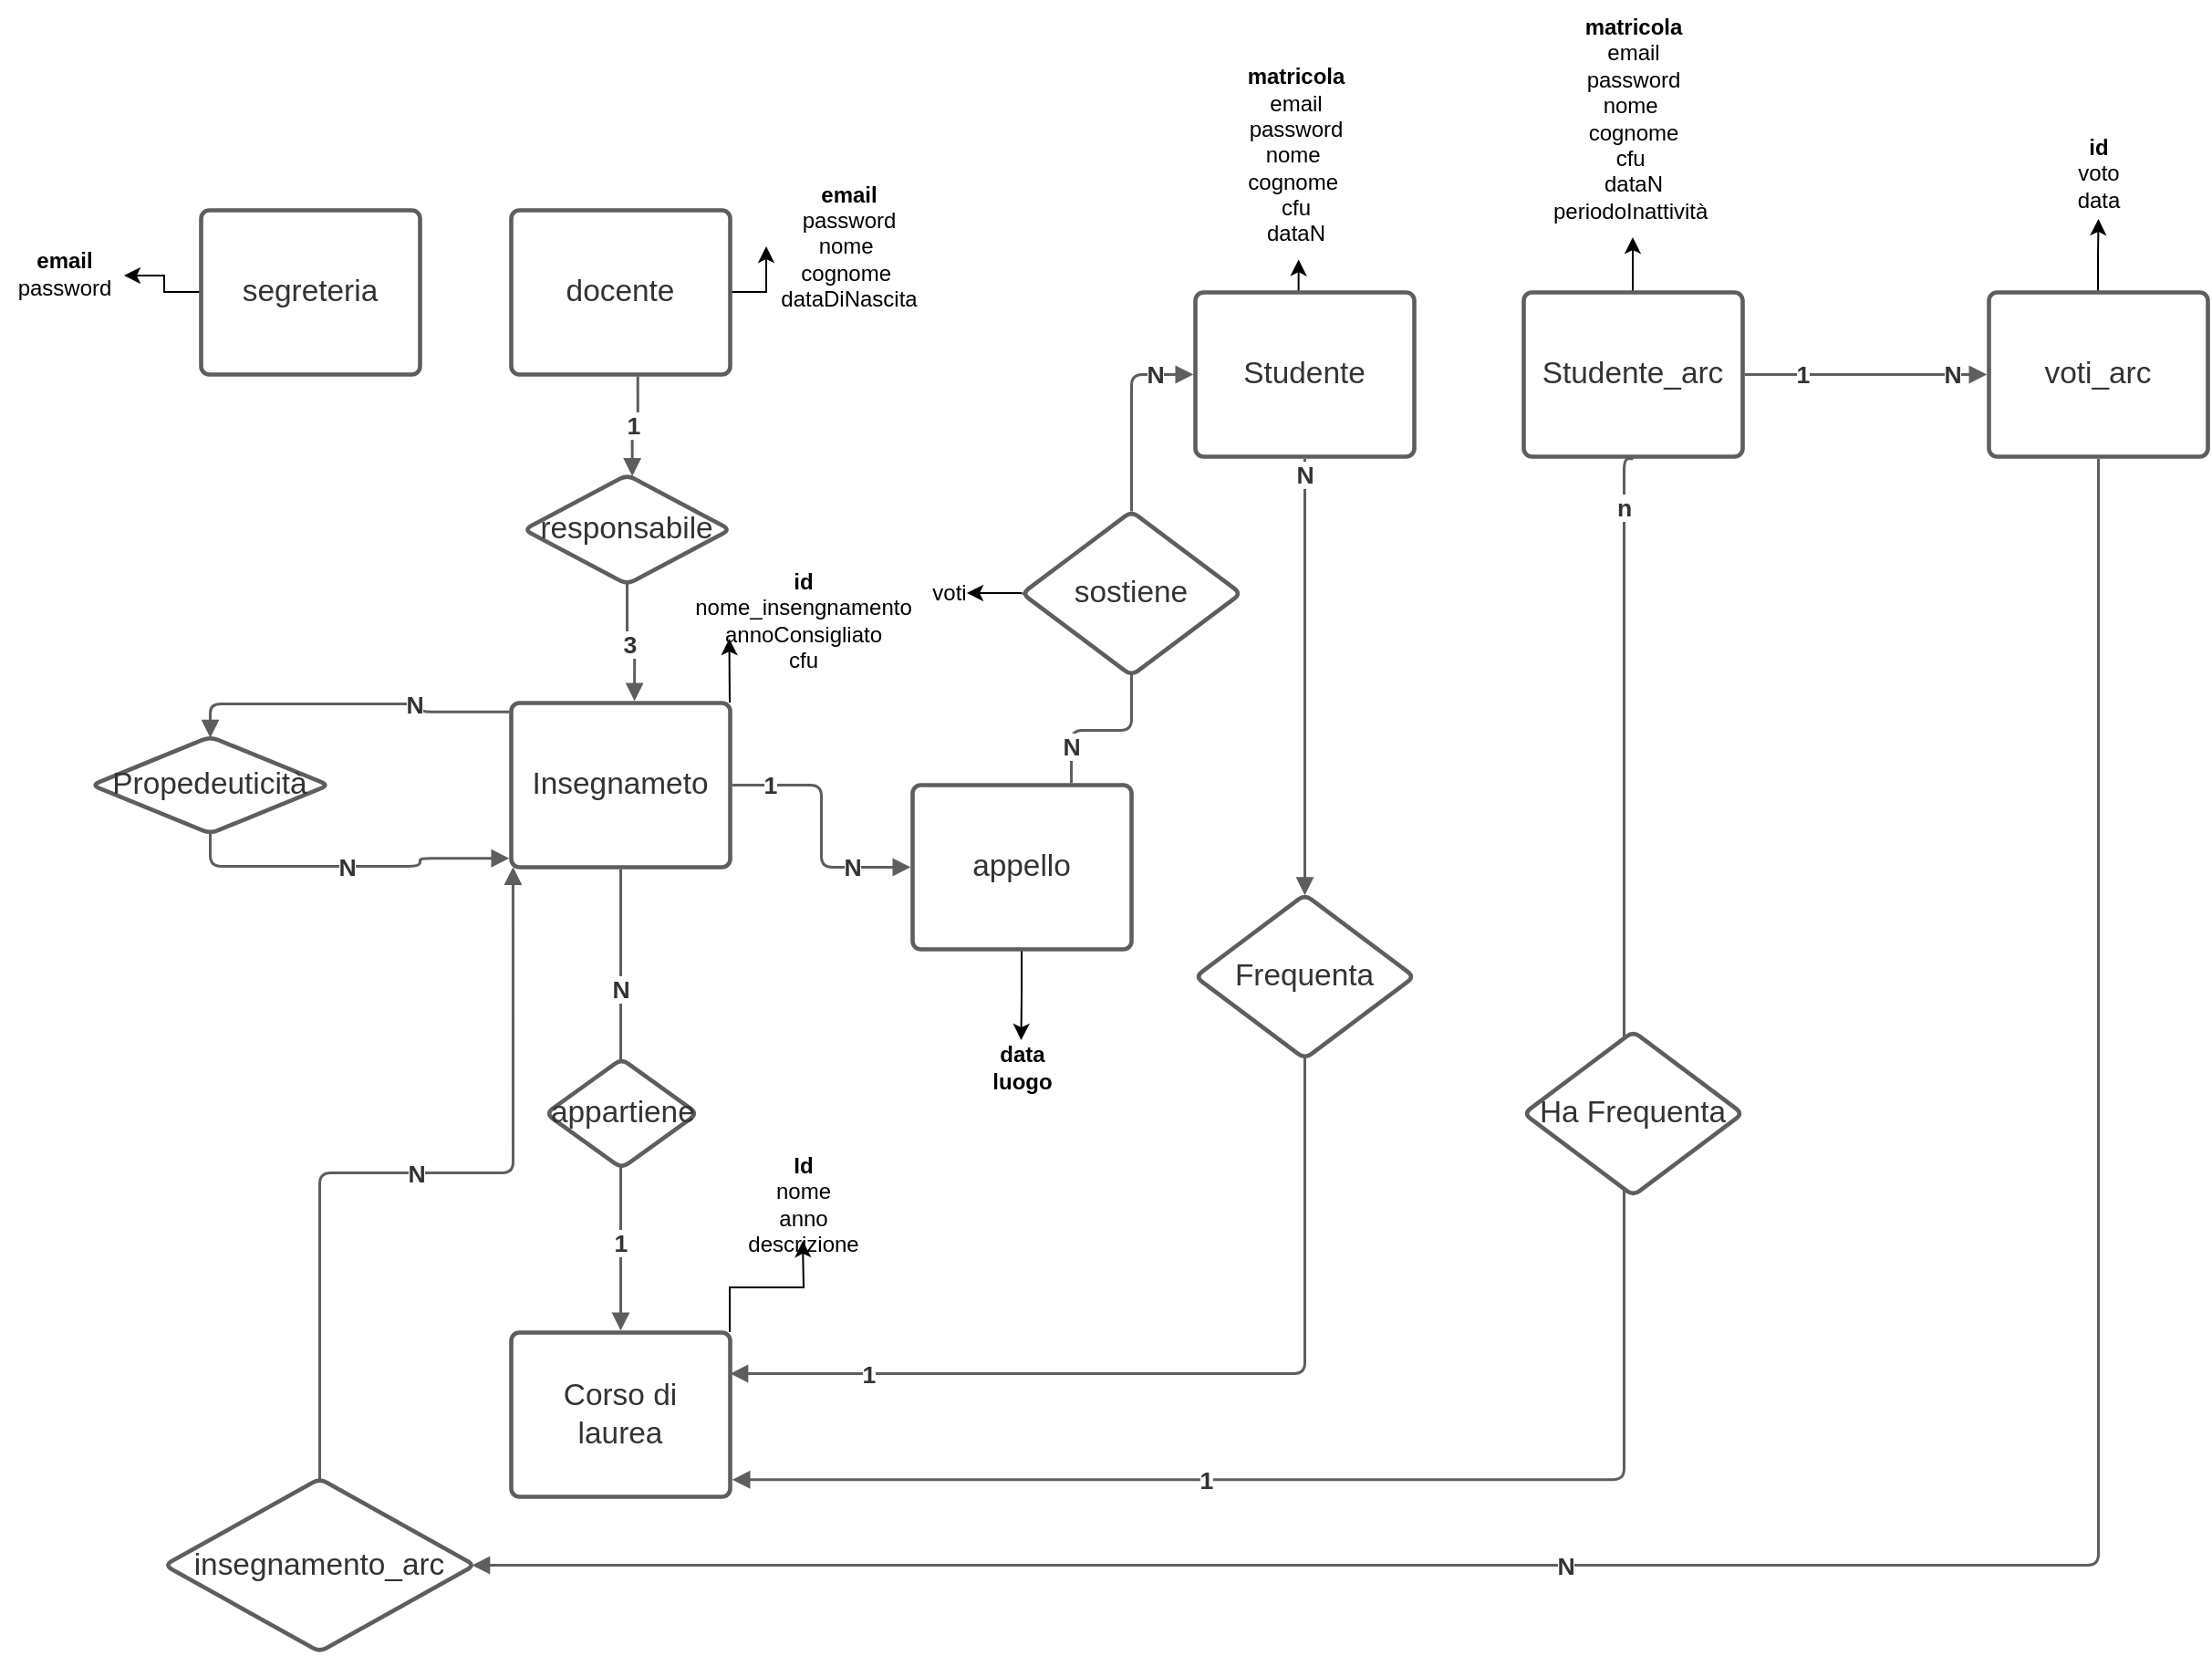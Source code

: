 <mxfile version="21.5.0" type="github">
  <diagram name="Pagina-1" id="w800GUGEdYkLCCH2qPsL">
    <mxGraphModel dx="1434" dy="750" grid="1" gridSize="10" guides="1" tooltips="1" connect="1" arrows="1" fold="1" page="1" pageScale="1" pageWidth="827" pageHeight="1169" math="0" shadow="0">
      <root>
        <mxCell id="0" />
        <mxCell id="1" parent="0" />
        <mxCell id="9bhCN26Gut4c0zC6BwJP-162" value="" style="edgeStyle=orthogonalEdgeStyle;rounded=0;orthogonalLoop=1;jettySize=auto;html=1;entryX=0.971;entryY=0.525;entryDx=0;entryDy=0;entryPerimeter=0;" parent="1" source="9bhCN26Gut4c0zC6BwJP-110" target="9bhCN26Gut4c0zC6BwJP-164" edge="1">
          <mxGeometry relative="1" as="geometry" />
        </mxCell>
        <mxCell id="9bhCN26Gut4c0zC6BwJP-110" value="segreteria" style="html=1;overflow=block;blockSpacing=1;whiteSpace=wrap;fontSize=16.7;fontColor=#333333;spacing=9;strokeColor=#5e5e5e;strokeOpacity=100;rounded=1;absoluteArcSize=1;arcSize=9;strokeWidth=2.3;lucidId=B4OZR11qyAOo;" parent="1" vertex="1">
          <mxGeometry x="490" y="185" width="120" height="90" as="geometry" />
        </mxCell>
        <mxCell id="9bhCN26Gut4c0zC6BwJP-169" style="edgeStyle=orthogonalEdgeStyle;rounded=0;orthogonalLoop=1;jettySize=auto;html=1;exitX=1;exitY=0.5;exitDx=0;exitDy=0;" parent="1" source="9bhCN26Gut4c0zC6BwJP-111" target="9bhCN26Gut4c0zC6BwJP-166" edge="1">
          <mxGeometry relative="1" as="geometry" />
        </mxCell>
        <mxCell id="9bhCN26Gut4c0zC6BwJP-111" value="docente" style="html=1;overflow=block;blockSpacing=1;whiteSpace=wrap;fontSize=16.7;fontColor=#333333;spacing=9;strokeColor=#5e5e5e;strokeOpacity=100;rounded=1;absoluteArcSize=1;arcSize=9;strokeWidth=2.3;lucidId=B4OZd3HfxgaX;" parent="1" vertex="1">
          <mxGeometry x="660" y="185" width="120" height="90" as="geometry" />
        </mxCell>
        <mxCell id="9bhCN26Gut4c0zC6BwJP-171" style="edgeStyle=orthogonalEdgeStyle;rounded=0;orthogonalLoop=1;jettySize=auto;html=1;exitX=0.5;exitY=0;exitDx=0;exitDy=0;entryX=0.523;entryY=1.02;entryDx=0;entryDy=0;entryPerimeter=0;" parent="1" source="9bhCN26Gut4c0zC6BwJP-112" target="9bhCN26Gut4c0zC6BwJP-170" edge="1">
          <mxGeometry relative="1" as="geometry" />
        </mxCell>
        <mxCell id="9bhCN26Gut4c0zC6BwJP-112" value="Studente" style="html=1;overflow=block;blockSpacing=1;whiteSpace=wrap;fontSize=16.7;fontColor=#333333;spacing=9;strokeColor=#5e5e5e;strokeOpacity=100;rounded=1;absoluteArcSize=1;arcSize=9;strokeWidth=2.3;lucidId=B4OZTsSM7oOb;" parent="1" vertex="1">
          <mxGeometry x="1035" y="230" width="120" height="90" as="geometry" />
        </mxCell>
        <mxCell id="9bhCN26Gut4c0zC6BwJP-176" style="edgeStyle=orthogonalEdgeStyle;rounded=0;orthogonalLoop=1;jettySize=auto;html=1;exitX=1;exitY=0;exitDx=0;exitDy=0;" parent="1" source="9bhCN26Gut4c0zC6BwJP-113" edge="1">
          <mxGeometry relative="1" as="geometry">
            <mxPoint x="779.737" y="420" as="targetPoint" />
          </mxGeometry>
        </mxCell>
        <mxCell id="9bhCN26Gut4c0zC6BwJP-113" value="Insegnameto " style="html=1;overflow=block;blockSpacing=1;whiteSpace=wrap;fontSize=16.7;fontColor=#333333;spacing=9;strokeColor=#5e5e5e;strokeOpacity=100;rounded=1;absoluteArcSize=1;arcSize=9;strokeWidth=2.3;lucidId=B4OZQgIaofx8;" parent="1" vertex="1">
          <mxGeometry x="660" y="455" width="120" height="90" as="geometry" />
        </mxCell>
        <mxCell id="9bhCN26Gut4c0zC6BwJP-114" value="" style="html=1;jettySize=18;whiteSpace=wrap;fontSize=13;strokeColor=#5E5E5E;strokeWidth=1.5;rounded=1;arcSize=12;edgeStyle=orthogonalEdgeStyle;startArrow=none;endArrow=block;endFill=1;exitX=0.5;exitY=1.012;exitPerimeter=0;entryX=0.5;entryY=-0.012;entryPerimeter=0;lucidId=B4OZ.L3g1Uec;" parent="1" source="9bhCN26Gut4c0zC6BwJP-113" target="9bhCN26Gut4c0zC6BwJP-117" edge="1">
          <mxGeometry width="100" height="100" relative="1" as="geometry">
            <Array as="points" />
          </mxGeometry>
        </mxCell>
        <mxCell id="9bhCN26Gut4c0zC6BwJP-115" value="N" style="text;html=1;resizable=0;labelBackgroundColor=default;align=center;verticalAlign=middle;fontStyle=1;fontColor=#333333;fontSize=13.3;" parent="9bhCN26Gut4c0zC6BwJP-114" vertex="1">
          <mxGeometry x="-0.48" relative="1" as="geometry" />
        </mxCell>
        <mxCell id="9bhCN26Gut4c0zC6BwJP-116" value="1" style="text;html=1;resizable=0;labelBackgroundColor=default;align=center;verticalAlign=middle;fontStyle=1;fontColor=#333333;fontSize=13.3;" parent="9bhCN26Gut4c0zC6BwJP-114" vertex="1">
          <mxGeometry x="0.618" relative="1" as="geometry" />
        </mxCell>
        <mxCell id="9bhCN26Gut4c0zC6BwJP-180" style="edgeStyle=orthogonalEdgeStyle;rounded=0;orthogonalLoop=1;jettySize=auto;html=1;exitX=1;exitY=0;exitDx=0;exitDy=0;" parent="1" source="9bhCN26Gut4c0zC6BwJP-117" edge="1">
          <mxGeometry relative="1" as="geometry">
            <mxPoint x="820" y="750" as="targetPoint" />
          </mxGeometry>
        </mxCell>
        <mxCell id="9bhCN26Gut4c0zC6BwJP-117" value="Corso di laurea" style="html=1;overflow=block;blockSpacing=1;whiteSpace=wrap;fontSize=16.7;fontColor=#333333;spacing=9;strokeColor=#5e5e5e;strokeOpacity=100;rounded=1;absoluteArcSize=1;arcSize=9;strokeWidth=2.3;lucidId=B4OZn7ztnUw~;" parent="1" vertex="1">
          <mxGeometry x="660" y="800" width="120" height="90" as="geometry" />
        </mxCell>
        <mxCell id="9bhCN26Gut4c0zC6BwJP-118" value="" style="html=1;jettySize=18;whiteSpace=wrap;fontSize=13;strokeColor=#5E5E5E;strokeWidth=1.5;rounded=1;arcSize=12;edgeStyle=orthogonalEdgeStyle;startArrow=none;endArrow=block;endFill=1;exitX=0.5;exitY=1.012;exitPerimeter=0;entryX=0.5;entryY=0.004;entryPerimeter=0;lucidId=B4OZARVTIOwt;" parent="1" source="9bhCN26Gut4c0zC6BwJP-112" target="9bhCN26Gut4c0zC6BwJP-138" edge="1">
          <mxGeometry width="100" height="100" relative="1" as="geometry">
            <Array as="points" />
          </mxGeometry>
        </mxCell>
        <mxCell id="9bhCN26Gut4c0zC6BwJP-119" value="N" style="text;html=1;resizable=0;labelBackgroundColor=default;align=center;verticalAlign=middle;fontStyle=1;fontColor=#333333;fontSize=13.3;" parent="9bhCN26Gut4c0zC6BwJP-118" vertex="1">
          <mxGeometry x="-0.924" relative="1" as="geometry" />
        </mxCell>
        <mxCell id="9bhCN26Gut4c0zC6BwJP-120" value="" style="html=1;jettySize=18;whiteSpace=wrap;fontSize=13;strokeColor=#5E5E5E;strokeWidth=1.5;rounded=1;arcSize=12;edgeStyle=orthogonalEdgeStyle;startArrow=none;endArrow=block;endFill=1;exitX=0.5;exitY=0.996;exitPerimeter=0;lucidId=oHYZn_mRPhZ1;entryX=1;entryY=0.25;entryDx=0;entryDy=0;" parent="1" source="9bhCN26Gut4c0zC6BwJP-138" target="9bhCN26Gut4c0zC6BwJP-117" edge="1">
          <mxGeometry width="100" height="100" relative="1" as="geometry">
            <Array as="points" />
            <mxPoint x="830" y="740" as="targetPoint" />
          </mxGeometry>
        </mxCell>
        <mxCell id="9bhCN26Gut4c0zC6BwJP-121" value="1" style="text;html=1;resizable=0;labelBackgroundColor=default;align=center;verticalAlign=middle;fontStyle=1;fontColor=#333333;fontSize=13.3;" parent="9bhCN26Gut4c0zC6BwJP-120" vertex="1">
          <mxGeometry x="0.691" relative="1" as="geometry" />
        </mxCell>
        <mxCell id="9bhCN26Gut4c0zC6BwJP-178" style="edgeStyle=orthogonalEdgeStyle;rounded=0;orthogonalLoop=1;jettySize=auto;html=1;exitX=0.5;exitY=1;exitDx=0;exitDy=0;" parent="1" source="9bhCN26Gut4c0zC6BwJP-122" edge="1">
          <mxGeometry relative="1" as="geometry">
            <mxPoint x="939.737" y="640" as="targetPoint" />
          </mxGeometry>
        </mxCell>
        <mxCell id="9bhCN26Gut4c0zC6BwJP-122" value="appello" style="html=1;overflow=block;blockSpacing=1;whiteSpace=wrap;fontSize=16.7;fontColor=#333333;spacing=9;strokeColor=#5e5e5e;strokeOpacity=100;rounded=1;absoluteArcSize=1;arcSize=9;strokeWidth=2.3;lucidId=B4OZx7JARb07;" parent="1" vertex="1">
          <mxGeometry x="880" y="500" width="120" height="90" as="geometry" />
        </mxCell>
        <mxCell id="9bhCN26Gut4c0zC6BwJP-123" value="" style="html=1;jettySize=18;whiteSpace=wrap;fontSize=13;strokeColor=#5E5E5E;strokeWidth=1.5;rounded=1;arcSize=12;edgeStyle=orthogonalEdgeStyle;startArrow=none;endArrow=block;endFill=1;exitX=1.009;exitY=0.5;exitPerimeter=0;entryX=-0.009;entryY=0.5;entryPerimeter=0;lucidId=B4OZUzYcx_Ot;" parent="1" source="9bhCN26Gut4c0zC6BwJP-113" target="9bhCN26Gut4c0zC6BwJP-122" edge="1">
          <mxGeometry width="100" height="100" relative="1" as="geometry">
            <Array as="points" />
          </mxGeometry>
        </mxCell>
        <mxCell id="9bhCN26Gut4c0zC6BwJP-124" value="1" style="text;html=1;resizable=0;labelBackgroundColor=default;align=center;verticalAlign=middle;fontStyle=1;fontColor=#333333;fontSize=13.3;" parent="9bhCN26Gut4c0zC6BwJP-123" vertex="1">
          <mxGeometry x="-0.705" relative="1" as="geometry" />
        </mxCell>
        <mxCell id="9bhCN26Gut4c0zC6BwJP-125" value="N" style="text;html=1;resizable=0;labelBackgroundColor=default;align=center;verticalAlign=middle;fontStyle=1;fontColor=#333333;fontSize=13.3;" parent="9bhCN26Gut4c0zC6BwJP-123" vertex="1">
          <mxGeometry x="0.55" relative="1" as="geometry" />
        </mxCell>
        <mxCell id="9bhCN26Gut4c0zC6BwJP-126" value="" style="html=1;jettySize=18;whiteSpace=wrap;fontSize=13;strokeColor=#5E5E5E;strokeWidth=1.5;rounded=1;arcSize=12;edgeStyle=orthogonalEdgeStyle;startArrow=none;endArrow=block;endFill=1;exitX=0.5;exitY=0;entryX=-0.009;entryY=0.5;entryPerimeter=0;lucidId=B4OZ~z.QaxXQ;exitDx=0;exitDy=0;" parent="1" source="9bhCN26Gut4c0zC6BwJP-160" target="9bhCN26Gut4c0zC6BwJP-112" edge="1">
          <mxGeometry width="100" height="100" relative="1" as="geometry">
            <Array as="points">
              <mxPoint x="1000" y="275" />
            </Array>
          </mxGeometry>
        </mxCell>
        <mxCell id="9bhCN26Gut4c0zC6BwJP-127" value="N" style="text;html=1;resizable=0;labelBackgroundColor=default;align=center;verticalAlign=middle;fontStyle=1;fontColor=#333333;fontSize=13.3;" parent="9bhCN26Gut4c0zC6BwJP-126" vertex="1">
          <mxGeometry x="0.615" relative="1" as="geometry" />
        </mxCell>
        <mxCell id="9bhCN26Gut4c0zC6BwJP-128" value="responsabile" style="html=1;overflow=block;blockSpacing=1;whiteSpace=wrap;rhombus;fontSize=16.7;fontColor=#333333;spacing=3.8;strokeColor=#5e5e5e;strokeOpacity=100;rounded=1;absoluteArcSize=1;arcSize=9;strokeWidth=2.3;lucidId=R4OZEybF4Rif;" parent="1" vertex="1">
          <mxGeometry x="667" y="330" width="113" height="60" as="geometry" />
        </mxCell>
        <mxCell id="9bhCN26Gut4c0zC6BwJP-129" value="" style="html=1;jettySize=18;whiteSpace=wrap;fontSize=13;strokeColor=#5E5E5E;strokeWidth=1.5;rounded=1;arcSize=12;edgeStyle=orthogonalEdgeStyle;startArrow=none;endArrow=block;endFill=1;exitX=0.578;exitY=1.012;exitPerimeter=0;entryX=0.525;entryY=0.012;entryPerimeter=0;lucidId=94OZlLDKnTJo;" parent="1" source="9bhCN26Gut4c0zC6BwJP-111" target="9bhCN26Gut4c0zC6BwJP-128" edge="1">
          <mxGeometry width="100" height="100" relative="1" as="geometry">
            <Array as="points" />
          </mxGeometry>
        </mxCell>
        <mxCell id="9bhCN26Gut4c0zC6BwJP-130" value="1" style="text;html=1;resizable=0;labelBackgroundColor=default;align=center;verticalAlign=middle;fontStyle=1;fontColor=#333333;fontSize=13.3;" parent="9bhCN26Gut4c0zC6BwJP-129" vertex="1">
          <mxGeometry relative="1" as="geometry" />
        </mxCell>
        <mxCell id="9bhCN26Gut4c0zC6BwJP-131" value="" style="html=1;jettySize=18;whiteSpace=wrap;fontSize=13;strokeColor=#5E5E5E;strokeWidth=1.5;rounded=1;arcSize=12;edgeStyle=orthogonalEdgeStyle;startArrow=none;endArrow=block;endFill=1;exitX=0.5;exitY=0.992;exitPerimeter=0;entryX=0.563;entryY=-0.012;entryPerimeter=0;lucidId=_4OZeDb4.g6T;" parent="1" source="9bhCN26Gut4c0zC6BwJP-128" target="9bhCN26Gut4c0zC6BwJP-113" edge="1">
          <mxGeometry width="100" height="100" relative="1" as="geometry">
            <Array as="points" />
          </mxGeometry>
        </mxCell>
        <mxCell id="9bhCN26Gut4c0zC6BwJP-132" value="3" style="text;html=1;resizable=0;labelBackgroundColor=default;align=center;verticalAlign=middle;fontStyle=1;fontColor=#333333;fontSize=13.3;" parent="9bhCN26Gut4c0zC6BwJP-131" vertex="1">
          <mxGeometry relative="1" as="geometry" />
        </mxCell>
        <mxCell id="9bhCN26Gut4c0zC6BwJP-133" value="Propedeuticità" style="html=1;overflow=block;blockSpacing=1;whiteSpace=wrap;rhombus;fontSize=16.7;fontColor=#333333;spacing=3.8;strokeColor=#5e5e5e;strokeOpacity=100;rounded=1;absoluteArcSize=1;arcSize=9;strokeWidth=2.3;lucidId=iEYZwo-T4-ZH;" parent="1" vertex="1">
          <mxGeometry x="430" y="473.5" width="130" height="53" as="geometry" />
        </mxCell>
        <mxCell id="9bhCN26Gut4c0zC6BwJP-134" value="" style="html=1;jettySize=18;whiteSpace=wrap;fontSize=13;strokeColor=#5E5E5E;strokeWidth=1.5;rounded=1;arcSize=12;edgeStyle=orthogonalEdgeStyle;startArrow=none;endArrow=block;endFill=1;exitX=-0.009;exitY=0.054;exitPerimeter=0;entryX=0.5;entryY=0.011;entryPerimeter=0;lucidId=FEYZbTeTJsp9;" parent="1" source="9bhCN26Gut4c0zC6BwJP-113" target="9bhCN26Gut4c0zC6BwJP-133" edge="1">
          <mxGeometry width="100" height="100" relative="1" as="geometry">
            <Array as="points" />
          </mxGeometry>
        </mxCell>
        <mxCell id="9bhCN26Gut4c0zC6BwJP-135" value="N" style="text;html=1;resizable=0;labelBackgroundColor=default;align=center;verticalAlign=middle;fontStyle=1;fontColor=#333333;fontSize=13.3;" parent="9bhCN26Gut4c0zC6BwJP-134" vertex="1">
          <mxGeometry x="-0.396" relative="1" as="geometry" />
        </mxCell>
        <mxCell id="9bhCN26Gut4c0zC6BwJP-136" value="" style="html=1;jettySize=18;whiteSpace=wrap;fontSize=13.3;fontColor=#333333;fontStyle=1;strokeColor=#5E5E5E;strokeWidth=1.5;rounded=1;arcSize=12;edgeStyle=orthogonalEdgeStyle;startArrow=none;endArrow=block;endFill=1;exitX=0.5;exitY=0.989;exitPerimeter=0;entryX=-0.009;entryY=0.946;entryPerimeter=0;lucidId=LEYZEK._amQ8;" parent="1" source="9bhCN26Gut4c0zC6BwJP-133" target="9bhCN26Gut4c0zC6BwJP-113" edge="1">
          <mxGeometry width="100" height="100" relative="1" as="geometry">
            <Array as="points" />
          </mxGeometry>
        </mxCell>
        <mxCell id="9bhCN26Gut4c0zC6BwJP-137" value="N" style="text;html=1;resizable=0;labelBackgroundColor=default;align=center;verticalAlign=middle;fontStyle=1;fontColor=#333333;fontSize=13.3;" parent="9bhCN26Gut4c0zC6BwJP-136" vertex="1">
          <mxGeometry relative="1" as="geometry" />
        </mxCell>
        <mxCell id="9bhCN26Gut4c0zC6BwJP-138" value="Frequenta" style="html=1;overflow=block;blockSpacing=1;whiteSpace=wrap;rhombus;fontSize=16.7;fontColor=#333333;spacing=3.8;strokeColor=#5e5e5e;strokeOpacity=100;rounded=1;absoluteArcSize=1;arcSize=9;strokeWidth=2.3;lucidId=oHYZX1_Z4XjT;" parent="1" vertex="1">
          <mxGeometry x="1035" y="560" width="120" height="90" as="geometry" />
        </mxCell>
        <mxCell id="9bhCN26Gut4c0zC6BwJP-143" value="appartiene" style="html=1;overflow=block;blockSpacing=1;whiteSpace=wrap;rhombus;fontSize=16.7;fontColor=#333333;spacing=3.8;strokeColor=#5e5e5e;strokeOpacity=100;rounded=1;absoluteArcSize=1;arcSize=9;strokeWidth=2.3;lucidId=c~YZCZ.ngGNq;" parent="1" vertex="1">
          <mxGeometry x="679" y="650" width="83" height="60" as="geometry" />
        </mxCell>
        <mxCell id="9bhCN26Gut4c0zC6BwJP-173" style="edgeStyle=orthogonalEdgeStyle;rounded=0;orthogonalLoop=1;jettySize=auto;html=1;exitX=0.5;exitY=0;exitDx=0;exitDy=0;" parent="1" source="9bhCN26Gut4c0zC6BwJP-144" target="9bhCN26Gut4c0zC6BwJP-172" edge="1">
          <mxGeometry relative="1" as="geometry" />
        </mxCell>
        <mxCell id="9bhCN26Gut4c0zC6BwJP-144" value="Studente_arc" style="html=1;overflow=block;blockSpacing=1;whiteSpace=wrap;fontSize=16.7;fontColor=#333333;spacing=9;strokeColor=#5e5e5e;strokeOpacity=100;rounded=1;absoluteArcSize=1;arcSize=9;strokeWidth=2.3;lucidId=5dZZgvOSPA.B;" parent="1" vertex="1">
          <mxGeometry x="1215" y="230" width="120" height="90" as="geometry" />
        </mxCell>
        <mxCell id="9bhCN26Gut4c0zC6BwJP-145" value="" style="html=1;jettySize=18;whiteSpace=wrap;fontSize=13;strokeColor=#5E5E5E;strokeWidth=1.5;rounded=1;arcSize=12;edgeStyle=orthogonalEdgeStyle;startArrow=none;endArrow=block;endFill=1;exitX=0.5;exitY=1.012;exitPerimeter=0;entryX=1.009;entryY=0.896;entryPerimeter=0;lucidId=xfZZUOoOEuDS;" parent="1" source="9bhCN26Gut4c0zC6BwJP-144" target="9bhCN26Gut4c0zC6BwJP-117" edge="1">
          <mxGeometry width="100" height="100" relative="1" as="geometry">
            <Array as="points">
              <mxPoint x="1270" y="321" />
              <mxPoint x="1270" y="881" />
            </Array>
          </mxGeometry>
        </mxCell>
        <mxCell id="9bhCN26Gut4c0zC6BwJP-146" value="1" style="text;html=1;resizable=0;labelBackgroundColor=default;align=center;verticalAlign=middle;fontStyle=1;fontColor=#333333;fontSize=13.3;" parent="9bhCN26Gut4c0zC6BwJP-145" vertex="1">
          <mxGeometry x="0.507" relative="1" as="geometry" />
        </mxCell>
        <mxCell id="9bhCN26Gut4c0zC6BwJP-147" value="n" style="text;html=1;resizable=0;labelBackgroundColor=default;align=center;verticalAlign=middle;fontStyle=1;fontColor=#333333;fontSize=13.3;" parent="9bhCN26Gut4c0zC6BwJP-145" vertex="1">
          <mxGeometry x="-0.939" relative="1" as="geometry" />
        </mxCell>
        <mxCell id="9bhCN26Gut4c0zC6BwJP-148" value="Ha Frequenta" style="html=1;overflow=block;blockSpacing=1;whiteSpace=wrap;rhombus;fontSize=16.7;fontColor=#333333;spacing=3.8;strokeColor=#5e5e5e;strokeOpacity=100;rounded=1;absoluteArcSize=1;arcSize=9;strokeWidth=2.3;lucidId=TfZZtY_4Y-ry;" parent="1" vertex="1">
          <mxGeometry x="1215" y="635" width="120" height="90" as="geometry" />
        </mxCell>
        <mxCell id="9bhCN26Gut4c0zC6BwJP-149" value="" style="html=1;jettySize=18;whiteSpace=wrap;fontSize=13;strokeColor=#5E5E5E;strokeWidth=1.5;rounded=1;arcSize=12;edgeStyle=orthogonalEdgeStyle;startArrow=none;endArrow=block;endFill=1;exitX=1.009;exitY=0.5;exitPerimeter=0;entryX=-0.009;entryY=0.5;entryPerimeter=0;lucidId=skZZ8j4ZDPYh;" parent="1" source="9bhCN26Gut4c0zC6BwJP-144" target="9bhCN26Gut4c0zC6BwJP-152" edge="1">
          <mxGeometry width="100" height="100" relative="1" as="geometry">
            <Array as="points" />
          </mxGeometry>
        </mxCell>
        <mxCell id="9bhCN26Gut4c0zC6BwJP-150" value="1" style="text;html=1;resizable=0;labelBackgroundColor=default;align=center;verticalAlign=middle;fontStyle=1;fontColor=#333333;fontSize=13.3;" parent="9bhCN26Gut4c0zC6BwJP-149" vertex="1">
          <mxGeometry x="-0.521" relative="1" as="geometry" />
        </mxCell>
        <mxCell id="9bhCN26Gut4c0zC6BwJP-151" value="N" style="text;html=1;resizable=0;labelBackgroundColor=default;align=center;verticalAlign=middle;fontStyle=1;fontColor=#333333;fontSize=13.3;" parent="9bhCN26Gut4c0zC6BwJP-149" vertex="1">
          <mxGeometry x="0.713" relative="1" as="geometry" />
        </mxCell>
        <mxCell id="9bhCN26Gut4c0zC6BwJP-182" style="edgeStyle=orthogonalEdgeStyle;rounded=0;orthogonalLoop=1;jettySize=auto;html=1;exitX=0.5;exitY=0;exitDx=0;exitDy=0;" parent="1" source="9bhCN26Gut4c0zC6BwJP-152" edge="1">
          <mxGeometry relative="1" as="geometry">
            <mxPoint x="1530.263" y="190" as="targetPoint" />
          </mxGeometry>
        </mxCell>
        <mxCell id="9bhCN26Gut4c0zC6BwJP-152" value="voti_arc" style="html=1;overflow=block;blockSpacing=1;whiteSpace=wrap;fontSize=16.7;fontColor=#333333;spacing=9;strokeColor=#5e5e5e;strokeOpacity=100;rounded=1;absoluteArcSize=1;arcSize=9;strokeWidth=2.3;lucidId=IkZZc8FUXFHt;" parent="1" vertex="1">
          <mxGeometry x="1470" y="230" width="120" height="90" as="geometry" />
        </mxCell>
        <mxCell id="9bhCN26Gut4c0zC6BwJP-153" value="" style="html=1;jettySize=18;whiteSpace=wrap;fontSize=13;strokeColor=#5E5E5E;strokeWidth=1.5;rounded=1;arcSize=12;edgeStyle=orthogonalEdgeStyle;startArrow=none;endArrow=block;endFill=1;exitX=0.5;exitY=1.012;exitPerimeter=0;entryX=0.991;entryY=0.5;entryPerimeter=0;lucidId=Bbj04BpzYJIC;" parent="1" source="9bhCN26Gut4c0zC6BwJP-152" target="9bhCN26Gut4c0zC6BwJP-155" edge="1">
          <mxGeometry width="100" height="100" relative="1" as="geometry">
            <Array as="points">
              <mxPoint x="1530" y="928" />
            </Array>
          </mxGeometry>
        </mxCell>
        <mxCell id="9bhCN26Gut4c0zC6BwJP-154" value="N" style="text;html=1;resizable=0;labelBackgroundColor=default;align=center;verticalAlign=middle;fontStyle=1;fontColor=#333333;fontSize=13.3;" parent="9bhCN26Gut4c0zC6BwJP-153" vertex="1">
          <mxGeometry x="0.2" relative="1" as="geometry" />
        </mxCell>
        <mxCell id="9bhCN26Gut4c0zC6BwJP-155" value="insegnamento_arc" style="html=1;overflow=block;blockSpacing=1;whiteSpace=wrap;rhombus;fontSize=16.7;fontColor=#333333;spacing=3.8;strokeColor=#5e5e5e;strokeOpacity=100;rounded=1;absoluteArcSize=1;arcSize=9;strokeWidth=2.3;lucidId=Cbj0WAT~JnRN;" parent="1" vertex="1">
          <mxGeometry x="470" y="880" width="170" height="95" as="geometry" />
        </mxCell>
        <mxCell id="9bhCN26Gut4c0zC6BwJP-156" value="" style="html=1;jettySize=18;whiteSpace=wrap;fontSize=13.3;fontColor=#333333;fontStyle=1;strokeColor=#5E5E5E;strokeWidth=1.5;rounded=1;arcSize=12;edgeStyle=orthogonalEdgeStyle;startArrow=none;endArrow=block;endFill=1;exitX=0.5;exitY=0.004;exitPerimeter=0;entryX=0.008;entryY=0.998;entryPerimeter=0;lucidId=Kbj07FkLkneO;" parent="1" source="9bhCN26Gut4c0zC6BwJP-155" target="9bhCN26Gut4c0zC6BwJP-113" edge="1">
          <mxGeometry width="100" height="100" relative="1" as="geometry">
            <Array as="points" />
          </mxGeometry>
        </mxCell>
        <mxCell id="9bhCN26Gut4c0zC6BwJP-157" value="N" style="text;html=1;resizable=0;labelBackgroundColor=default;align=center;verticalAlign=middle;fontStyle=1;fontColor=#333333;fontSize=13.3;" parent="9bhCN26Gut4c0zC6BwJP-156" vertex="1">
          <mxGeometry relative="1" as="geometry" />
        </mxCell>
        <mxCell id="9bhCN26Gut4c0zC6BwJP-158" value="" style="html=1;jettySize=18;whiteSpace=wrap;fontSize=13;strokeColor=#5E5E5E;strokeWidth=1.5;rounded=1;arcSize=12;edgeStyle=orthogonalEdgeStyle;startArrow=none;endArrow=block;endFill=1;exitX=0.725;exitY=-0.012;exitPerimeter=0;entryX=-0.009;entryY=0.5;entryPerimeter=0;lucidId=B4OZ~z.QaxXQ;" parent="1" source="9bhCN26Gut4c0zC6BwJP-122" target="9bhCN26Gut4c0zC6BwJP-160" edge="1">
          <mxGeometry width="100" height="100" relative="1" as="geometry">
            <Array as="points">
              <mxPoint x="967" y="470" />
              <mxPoint x="1000" y="470" />
              <mxPoint x="1000" y="395" />
            </Array>
            <mxPoint x="987" y="454" as="sourcePoint" />
            <mxPoint x="1034" y="275" as="targetPoint" />
          </mxGeometry>
        </mxCell>
        <mxCell id="9bhCN26Gut4c0zC6BwJP-159" value="N" style="text;html=1;resizable=0;labelBackgroundColor=default;align=center;verticalAlign=middle;fontStyle=1;fontColor=#333333;fontSize=13.3;" parent="9bhCN26Gut4c0zC6BwJP-158" vertex="1">
          <mxGeometry x="-0.791" relative="1" as="geometry" />
        </mxCell>
        <mxCell id="9bhCN26Gut4c0zC6BwJP-174" style="edgeStyle=orthogonalEdgeStyle;rounded=0;orthogonalLoop=1;jettySize=auto;html=1;exitX=0;exitY=0.5;exitDx=0;exitDy=0;" parent="1" source="9bhCN26Gut4c0zC6BwJP-160" edge="1">
          <mxGeometry relative="1" as="geometry">
            <mxPoint x="910" y="395.211" as="targetPoint" />
          </mxGeometry>
        </mxCell>
        <mxCell id="9bhCN26Gut4c0zC6BwJP-160" value="sostiene" style="html=1;overflow=block;blockSpacing=1;whiteSpace=wrap;rhombus;fontSize=16.7;fontColor=#333333;spacing=3.8;strokeColor=#5e5e5e;strokeOpacity=100;rounded=1;absoluteArcSize=1;arcSize=9;strokeWidth=2.3;lucidId=sKYZkQtYEGgU;" parent="1" vertex="1">
          <mxGeometry x="940" y="350" width="120" height="90" as="geometry" />
        </mxCell>
        <mxCell id="9bhCN26Gut4c0zC6BwJP-164" value="&lt;b&gt;email&lt;/b&gt;&lt;br&gt;password&lt;br&gt;" style="text;html=1;align=center;verticalAlign=middle;resizable=0;points=[];autosize=1;strokeColor=none;fillColor=none;" parent="1" vertex="1">
          <mxGeometry x="380" y="200" width="70" height="40" as="geometry" />
        </mxCell>
        <mxCell id="9bhCN26Gut4c0zC6BwJP-166" value="&lt;b&gt;email&lt;/b&gt;&lt;br&gt;password&lt;br&gt;nome&amp;nbsp;&lt;br&gt;cognome&amp;nbsp;&lt;br&gt;dataDiNascita" style="text;html=1;align=center;verticalAlign=middle;resizable=0;points=[];autosize=1;strokeColor=none;fillColor=none;" parent="1" vertex="1">
          <mxGeometry x="795" y="160" width="100" height="90" as="geometry" />
        </mxCell>
        <mxCell id="9bhCN26Gut4c0zC6BwJP-170" value="&lt;b&gt;matricola&lt;/b&gt;&lt;br&gt;email&lt;br&gt;password&lt;br&gt;nome&amp;nbsp;&lt;br&gt;cognome&amp;nbsp;&lt;br&gt;cfu&lt;br&gt;dataN" style="text;html=1;align=center;verticalAlign=middle;resizable=0;points=[];autosize=1;strokeColor=none;fillColor=none;" parent="1" vertex="1">
          <mxGeometry x="1050" y="100" width="80" height="110" as="geometry" />
        </mxCell>
        <mxCell id="9bhCN26Gut4c0zC6BwJP-172" value="&lt;b&gt;matricola&lt;/b&gt;&lt;br&gt;email&lt;br&gt;password&lt;br&gt;nome&amp;nbsp;&lt;br&gt;cognome&lt;br&gt;cfu&amp;nbsp;&lt;br&gt;dataN&lt;br&gt;periodoInattività&amp;nbsp;" style="text;html=1;align=center;verticalAlign=middle;resizable=0;points=[];autosize=1;strokeColor=none;fillColor=none;" parent="1" vertex="1">
          <mxGeometry x="1220" y="70" width="110" height="130" as="geometry" />
        </mxCell>
        <mxCell id="9bhCN26Gut4c0zC6BwJP-175" value="voti" style="text;html=1;align=center;verticalAlign=middle;resizable=0;points=[];autosize=1;strokeColor=none;fillColor=none;" parent="1" vertex="1">
          <mxGeometry x="880" y="380" width="40" height="30" as="geometry" />
        </mxCell>
        <mxCell id="9bhCN26Gut4c0zC6BwJP-177" value="&lt;b&gt;id&lt;/b&gt;&lt;br&gt;nome_insengnamento&lt;br&gt;annoConsigliato&lt;br&gt;cfu" style="text;html=1;align=center;verticalAlign=middle;resizable=0;points=[];autosize=1;strokeColor=none;fillColor=none;" parent="1" vertex="1">
          <mxGeometry x="750" y="375" width="140" height="70" as="geometry" />
        </mxCell>
        <mxCell id="9bhCN26Gut4c0zC6BwJP-179" value="&lt;b&gt;data&lt;br&gt;luogo&lt;/b&gt;" style="text;html=1;align=center;verticalAlign=middle;resizable=0;points=[];autosize=1;strokeColor=none;fillColor=none;" parent="1" vertex="1">
          <mxGeometry x="910" y="635" width="60" height="40" as="geometry" />
        </mxCell>
        <mxCell id="9bhCN26Gut4c0zC6BwJP-181" value="&lt;b&gt;Id&lt;/b&gt;&lt;br&gt;nome&lt;br&gt;anno&lt;br&gt;descrizione" style="text;html=1;align=center;verticalAlign=middle;resizable=0;points=[];autosize=1;strokeColor=none;fillColor=none;" parent="1" vertex="1">
          <mxGeometry x="780" y="695" width="80" height="70" as="geometry" />
        </mxCell>
        <mxCell id="9bhCN26Gut4c0zC6BwJP-183" value="&lt;b&gt;id&lt;/b&gt;&lt;br&gt;voto&lt;br&gt;data" style="text;html=1;align=center;verticalAlign=middle;resizable=0;points=[];autosize=1;strokeColor=none;fillColor=none;" parent="1" vertex="1">
          <mxGeometry x="1505" y="135" width="50" height="60" as="geometry" />
        </mxCell>
      </root>
    </mxGraphModel>
  </diagram>
</mxfile>

